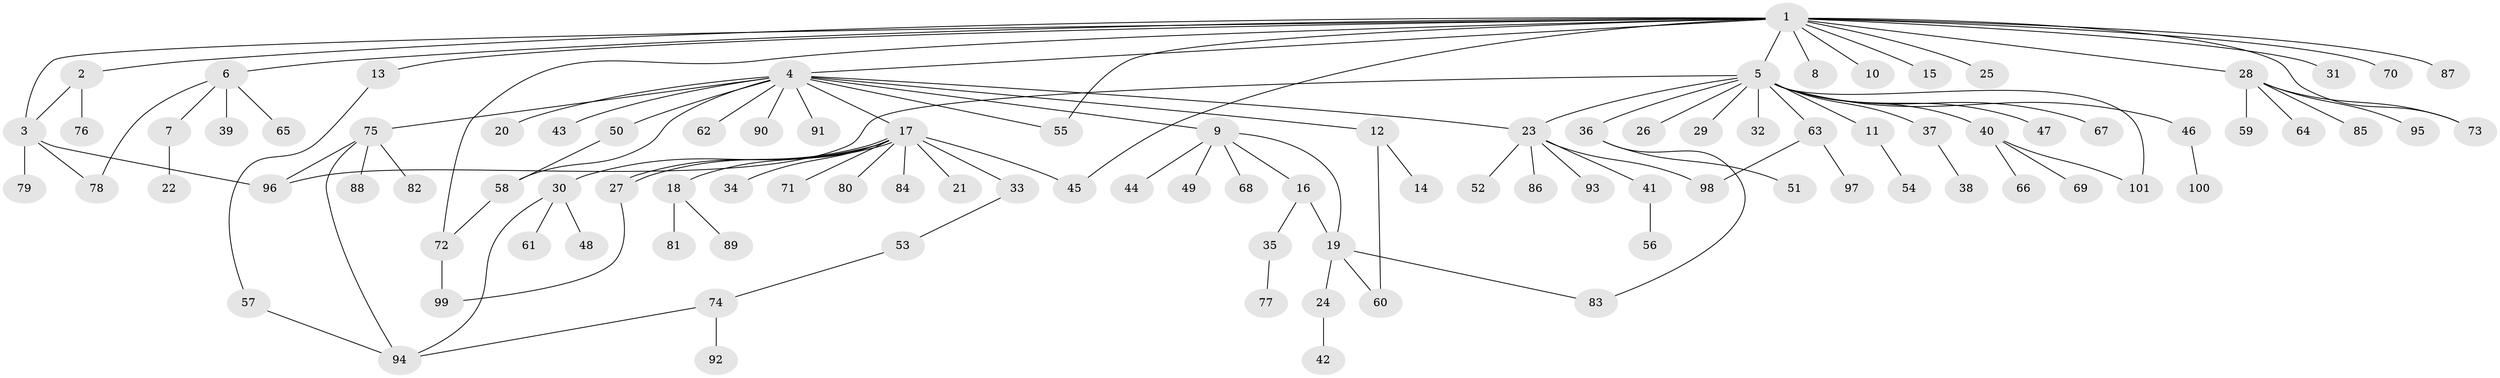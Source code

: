 // Generated by graph-tools (version 1.1) at 2025/14/03/09/25 04:14:45]
// undirected, 101 vertices, 120 edges
graph export_dot {
graph [start="1"]
  node [color=gray90,style=filled];
  1;
  2;
  3;
  4;
  5;
  6;
  7;
  8;
  9;
  10;
  11;
  12;
  13;
  14;
  15;
  16;
  17;
  18;
  19;
  20;
  21;
  22;
  23;
  24;
  25;
  26;
  27;
  28;
  29;
  30;
  31;
  32;
  33;
  34;
  35;
  36;
  37;
  38;
  39;
  40;
  41;
  42;
  43;
  44;
  45;
  46;
  47;
  48;
  49;
  50;
  51;
  52;
  53;
  54;
  55;
  56;
  57;
  58;
  59;
  60;
  61;
  62;
  63;
  64;
  65;
  66;
  67;
  68;
  69;
  70;
  71;
  72;
  73;
  74;
  75;
  76;
  77;
  78;
  79;
  80;
  81;
  82;
  83;
  84;
  85;
  86;
  87;
  88;
  89;
  90;
  91;
  92;
  93;
  94;
  95;
  96;
  97;
  98;
  99;
  100;
  101;
  1 -- 2;
  1 -- 3;
  1 -- 4;
  1 -- 5;
  1 -- 6;
  1 -- 8;
  1 -- 10;
  1 -- 13;
  1 -- 15;
  1 -- 25;
  1 -- 28;
  1 -- 31;
  1 -- 45;
  1 -- 55;
  1 -- 70;
  1 -- 72;
  1 -- 73;
  1 -- 87;
  2 -- 3;
  2 -- 76;
  3 -- 78;
  3 -- 79;
  3 -- 96;
  4 -- 9;
  4 -- 12;
  4 -- 17;
  4 -- 20;
  4 -- 23;
  4 -- 43;
  4 -- 50;
  4 -- 55;
  4 -- 58;
  4 -- 62;
  4 -- 75;
  4 -- 90;
  4 -- 91;
  5 -- 11;
  5 -- 23;
  5 -- 26;
  5 -- 29;
  5 -- 32;
  5 -- 36;
  5 -- 37;
  5 -- 40;
  5 -- 46;
  5 -- 47;
  5 -- 63;
  5 -- 67;
  5 -- 96;
  5 -- 101;
  6 -- 7;
  6 -- 39;
  6 -- 65;
  6 -- 78;
  7 -- 22;
  9 -- 16;
  9 -- 19;
  9 -- 44;
  9 -- 49;
  9 -- 68;
  11 -- 54;
  12 -- 14;
  12 -- 60;
  13 -- 57;
  16 -- 19;
  16 -- 35;
  17 -- 18;
  17 -- 21;
  17 -- 27;
  17 -- 27;
  17 -- 30;
  17 -- 33;
  17 -- 34;
  17 -- 45;
  17 -- 71;
  17 -- 80;
  17 -- 84;
  18 -- 81;
  18 -- 89;
  19 -- 24;
  19 -- 60;
  19 -- 83;
  23 -- 41;
  23 -- 52;
  23 -- 86;
  23 -- 93;
  23 -- 98;
  24 -- 42;
  27 -- 99;
  28 -- 59;
  28 -- 64;
  28 -- 73;
  28 -- 85;
  28 -- 95;
  30 -- 48;
  30 -- 61;
  30 -- 94;
  33 -- 53;
  35 -- 77;
  36 -- 51;
  36 -- 83;
  37 -- 38;
  40 -- 66;
  40 -- 69;
  40 -- 101;
  41 -- 56;
  46 -- 100;
  50 -- 58;
  53 -- 74;
  57 -- 94;
  58 -- 72;
  63 -- 97;
  63 -- 98;
  72 -- 99;
  74 -- 92;
  74 -- 94;
  75 -- 82;
  75 -- 88;
  75 -- 94;
  75 -- 96;
}

